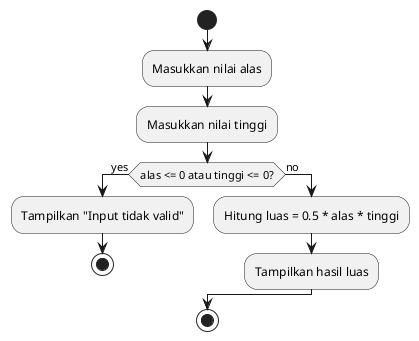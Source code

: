 @startuml HitungLuasSegitiga
start

:Masukkan nilai alas;
:Masukkan nilai tinggi;

if (alas <= 0 atau tinggi <= 0?) then (yes)
  :Tampilkan "Input tidak valid";
  stop
else (no)
  :Hitung luas = 0.5 * alas * tinggi;
  :Tampilkan hasil luas;
endif

stop
@enduml